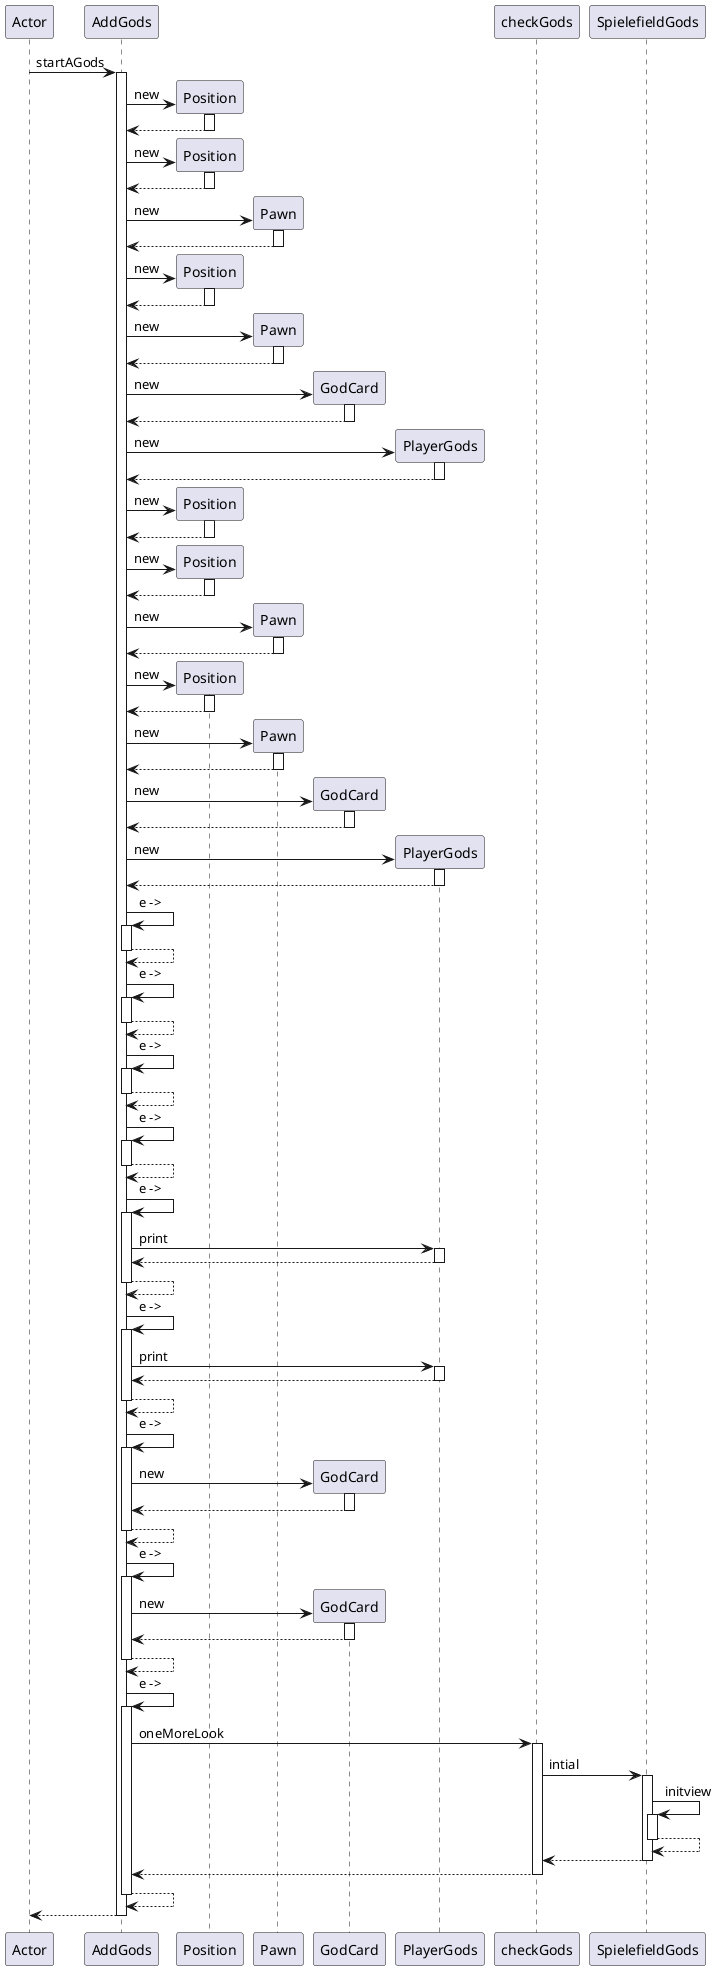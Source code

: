 @startuml
participant Actor
Actor -> AddGods : startAGods
activate AddGods
create Position
AddGods -> Position : new
activate Position
Position --> AddGods
deactivate Position
create Position
AddGods -> Position : new
activate Position
Position --> AddGods
deactivate Position
create Pawn
AddGods -> Pawn : new
activate Pawn
Pawn --> AddGods
deactivate Pawn
create Position
AddGods -> Position : new
activate Position
Position --> AddGods
deactivate Position
create Pawn
AddGods -> Pawn : new
activate Pawn
Pawn --> AddGods
deactivate Pawn
create GodCard
AddGods -> GodCard : new
activate GodCard
GodCard --> AddGods
deactivate GodCard
create PlayerGods
AddGods -> PlayerGods : new
activate PlayerGods
PlayerGods --> AddGods
deactivate PlayerGods
create Position
AddGods -> Position : new
activate Position
Position --> AddGods
deactivate Position
create Position
AddGods -> Position : new
activate Position
Position --> AddGods
deactivate Position
create Pawn
AddGods -> Pawn : new
activate Pawn
Pawn --> AddGods
deactivate Pawn
create Position
AddGods -> Position : new
activate Position
Position --> AddGods
deactivate Position
create Pawn
AddGods -> Pawn : new
activate Pawn
Pawn --> AddGods
deactivate Pawn
create GodCard
AddGods -> GodCard : new
activate GodCard
GodCard --> AddGods
deactivate GodCard
create PlayerGods
AddGods -> PlayerGods : new
activate PlayerGods
PlayerGods --> AddGods
deactivate PlayerGods
AddGods -> AddGods : e ->
activate AddGods
AddGods --> AddGods
deactivate AddGods
AddGods -> AddGods : e ->
activate AddGods
AddGods --> AddGods
deactivate AddGods
AddGods -> AddGods : e ->
activate AddGods
AddGods --> AddGods
deactivate AddGods
AddGods -> AddGods : e ->
activate AddGods
AddGods --> AddGods
deactivate AddGods
AddGods -> AddGods : e ->
activate AddGods
AddGods -> PlayerGods : print
activate PlayerGods
PlayerGods --> AddGods
deactivate PlayerGods
AddGods --> AddGods
deactivate AddGods
AddGods -> AddGods : e ->
activate AddGods
AddGods -> PlayerGods : print
activate PlayerGods
PlayerGods --> AddGods
deactivate PlayerGods
AddGods --> AddGods
deactivate AddGods
AddGods -> AddGods : e ->
activate AddGods
create GodCard
AddGods -> GodCard : new
activate GodCard
GodCard --> AddGods
deactivate GodCard
AddGods --> AddGods
deactivate AddGods
AddGods -> AddGods : e ->
activate AddGods
create GodCard
AddGods -> GodCard : new
activate GodCard
GodCard --> AddGods
deactivate GodCard
AddGods --> AddGods
deactivate AddGods
AddGods -> AddGods : e ->
activate AddGods
AddGods -> checkGods : oneMoreLook
activate checkGods
checkGods -> SpielefieldGods : intial
activate SpielefieldGods
SpielefieldGods -> SpielefieldGods : initview
activate SpielefieldGods
SpielefieldGods --> SpielefieldGods
deactivate SpielefieldGods
SpielefieldGods --> checkGods
deactivate SpielefieldGods
checkGods --> AddGods
deactivate checkGods
AddGods --> AddGods
deactivate AddGods
return
@enduml